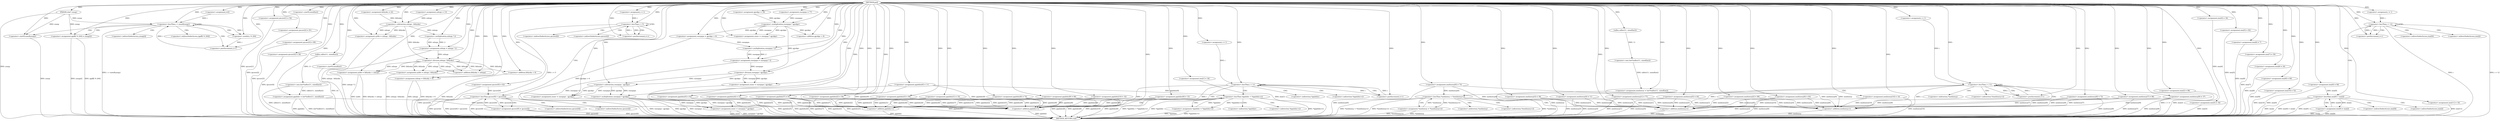 digraph ped {  
"8208801112800860473" [label = "(METHOD,ped)" ]
"8208801112800860894" [label = "(METHOD_RETURN,void)" ]
"8208801112800860474" [label = "(PARAM,char* ynxqy)" ]
"8208801112800860481" [label = "(<operator>.assignment,i=0)" ]
"8208801112800860484" [label = "(<operator>.lessThan,i < sizeof(ynxqy))" ]
"8208801112800860486" [label = "(<operator>.sizeOf,sizeof(ynxqy))" ]
"8208801112800860488" [label = "(<operator>.postIncrement,i++)" ]
"8208801112800860491" [label = "(<operator>.assignment,ijgdf[i % 204] = ynxqy[i])" ]
"8208801112800860494" [label = "(<operator>.modulo,i % 204)" ]
"8208801112800860500" [label = "(<operator>.assignment,mmhioxuy = (int*)calloc(11, sizeof(int)))" ]
"8208801112800860502" [label = "(<operator>.cast,(int*)calloc(11, sizeof(int)))" ]
"8208801112800860504" [label = "(calloc,calloc(11, sizeof(int)))" ]
"8208801112800860506" [label = "(<operator>.sizeOf,sizeof(int))" ]
"8208801112800860509" [label = "(<operator>.assignment,qxczov[0] = 62)" ]
"8208801112800860514" [label = "(<operator>.assignment,qxczov[1] = 54)" ]
"8208801112800860519" [label = "(<operator>.assignment,qxczov[2] = 91)" ]
"8208801112800860524" [label = "(<operator>.assignment,qxczov[3] = 69)" ]
"8208801112800860530" [label = "(<operator>.assignment,zxhrgx = 13)" ]
"8208801112800860533" [label = "(<operator>.assignment,qxczov[4] = 58)" ]
"8208801112800860538" [label = "(<operator>.assignment,gqnhdzc = (int*)calloc(11, sizeof(int)))" ]
"8208801112800860540" [label = "(<operator>.cast,(int*)calloc(11, sizeof(int)))" ]
"8208801112800860542" [label = "(calloc,calloc(11, sizeof(int)))" ]
"8208801112800860544" [label = "(<operator>.sizeOf,sizeof(int))" ]
"8208801112800860547" [label = "(<operator>.assignment,hltlyxku = 22)" ]
"8208801112800860550" [label = "(<operator>.assignment,gqnhdzc[0] = 11)" ]
"8208801112800860557" [label = "(<operator>.assignment,i = 1)" ]
"8208801112800860560" [label = "(<operator>.lessThan,i < 5)" ]
"8208801112800860563" [label = "(<operator>.postIncrement,i++)" ]
"8208801112800860567" [label = "(<operator>.lessThan,qxczov[0] < qxczov[i])" ]
"8208801112800860575" [label = "(<operator>.assignment,qxczov[0] = qxczov[i])" ]
"8208801112800860583" [label = "(<operator>.assignment,xybfo = zxhrgx - hltlyxku)" ]
"8208801112800860585" [label = "(<operator>.subtraction,zxhrgx - hltlyxku)" ]
"8208801112800860588" [label = "(<operator>.assignment,mmhioxuy[0] = 75)" ]
"8208801112800860594" [label = "(<operator>.assignment,cnorgxpo = 77)" ]
"8208801112800860597" [label = "(<operator>.assignment,gqnhdzc[1] = 10)" ]
"8208801112800860602" [label = "(<operator>.assignment,zxhrgx = zxhrgx * 2)" ]
"8208801112800860604" [label = "(<operator>.multiplication,zxhrgx * 2)" ]
"8208801112800860607" [label = "(<operator>.assignment,xybfo = zxhrgx / hltlyxku)" ]
"8208801112800860609" [label = "(<operator>.division,zxhrgx / hltlyxku)" ]
"8208801112800860612" [label = "(<operator>.assignment,gqnhdzc[2] = 59)" ]
"8208801112800860618" [label = "(<operator>.assignment,qjyxkpc = 18)" ]
"8208801112800860621" [label = "(<operator>.assignment,xybfo = hltlyxku + zxhrgx)" ]
"8208801112800860623" [label = "(<operator>.addition,hltlyxku + zxhrgx)" ]
"8208801112800860626" [label = "(<operator>.assignment,gqnhdzc[3] = 90)" ]
"8208801112800860632" [label = "(<operator>.assignment,zxhrgx = hltlyxku + 6)" ]
"8208801112800860634" [label = "(<operator>.addition,hltlyxku + 6)" ]
"8208801112800860637" [label = "(<operator>.assignment,mmhioxuy[1] = 77)" ]
"8208801112800860642" [label = "(<operator>.assignment,gqnhdzc[4] = 31)" ]
"8208801112800860647" [label = "(<operator>.assignment,cismv = cnorgxpo * qjyxkpc)" ]
"8208801112800860649" [label = "(<operator>.multiplication,cnorgxpo * qjyxkpc)" ]
"8208801112800860652" [label = "(<operator>.assignment,cnorgxpo = qjyxkpc + 6)" ]
"8208801112800860654" [label = "(<operator>.addition,qjyxkpc + 6)" ]
"8208801112800860657" [label = "(<operator>.assignment,mmhioxuy[2] = 96)" ]
"8208801112800860663" [label = "(<operator>.assignment,gqnhdzc[5] = 62)" ]
"8208801112800860668" [label = "(<operator>.assignment,mmhioxuy[3] = 39)" ]
"8208801112800860673" [label = "(<operator>.assignment,gqnhdzc[6] = 75)" ]
"8208801112800860678" [label = "(<operator>.assignment,gqnhdzc[7] = 91)" ]
"8208801112800860683" [label = "(<operator>.assignment,imx[0] = 94)" ]
"8208801112800860688" [label = "(<operator>.assignment,cnorgxpo = cnorgxpo * 2)" ]
"8208801112800860690" [label = "(<operator>.multiplication,cnorgxpo * 2)" ]
"8208801112800860693" [label = "(<operator>.assignment,gqnhdzc[8] = 60)" ]
"8208801112800860698" [label = "(<operator>.assignment,mmhioxuy[4] = 11)" ]
"8208801112800860703" [label = "(<operator>.assignment,mmhioxuy[5] = 45)" ]
"8208801112800860708" [label = "(<operator>.assignment,cismv = cnorgxpo / qjyxkpc)" ]
"8208801112800860710" [label = "(<operator>.division,cnorgxpo / qjyxkpc)" ]
"8208801112800860713" [label = "(<operator>.assignment,imx[1] = 34)" ]
"8208801112800860718" [label = "(<operator>.assignment,gqnhdzc[9] = 15)" ]
"8208801112800860723" [label = "(<operator>.assignment,cismv = cnorgxpo - qjyxkpc)" ]
"8208801112800860725" [label = "(<operator>.subtraction,cnorgxpo - qjyxkpc)" ]
"8208801112800860728" [label = "(<operator>.assignment,mmhioxuy[6] = 85)" ]
"8208801112800860733" [label = "(<operator>.assignment,imx[2] = 98)" ]
"8208801112800860738" [label = "(<operator>.assignment,cismv = cnorgxpo * qjyxkpc)" ]
"8208801112800860740" [label = "(<operator>.multiplication,cnorgxpo * qjyxkpc)" ]
"8208801112800860743" [label = "(<operator>.assignment,gqnhdzc[10] = 32)" ]
"8208801112800860748" [label = "(<operator>.assignment,imx[3] = 34)" ]
"8208801112800860753" [label = "(<operator>.assignment,mmhioxuy[7] = 96)" ]
"8208801112800860758" [label = "(<operator>.assignment,mmhioxuy[8] = 72)" ]
"8208801112800860765" [label = "(<operator>.assignment,i = 1)" ]
"8208801112800860768" [label = "(<operator>.lessThan,i < 11)" ]
"8208801112800860771" [label = "(<operator>.postIncrement,i++)" ]
"8208801112800860775" [label = "(<operator>.lessThan,*gqnhdzc < *(gqnhdzc+i))" ]
"8208801112800860779" [label = "(<operator>.addition,gqnhdzc+i)" ]
"8208801112800860783" [label = "(<operator>.assignment,*gqnhdzc = *(gqnhdzc+i))" ]
"8208801112800860787" [label = "(<operator>.addition,gqnhdzc+i)" ]
"8208801112800860790" [label = "(<operator>.assignment,mmhioxuy[9] = 37)" ]
"8208801112800860795" [label = "(<operator>.assignment,mmhioxuy[10] = 14)" ]
"8208801112800860800" [label = "(<operator>.assignment,imx[4] = 34)" ]
"8208801112800860807" [label = "(<operator>.assignment,i = 1)" ]
"8208801112800860810" [label = "(<operator>.lessThan,i < 11)" ]
"8208801112800860813" [label = "(<operator>.postIncrement,i++)" ]
"8208801112800860817" [label = "(<operator>.lessThan,*mmhioxuy < *(mmhioxuy+i))" ]
"8208801112800860821" [label = "(<operator>.addition,mmhioxuy+i)" ]
"8208801112800860825" [label = "(<operator>.assignment,*mmhioxuy = *(mmhioxuy+i))" ]
"8208801112800860829" [label = "(<operator>.addition,mmhioxuy+i)" ]
"8208801112800860832" [label = "(<operator>.assignment,imx[5] = 82)" ]
"8208801112800860837" [label = "(<operator>.assignment,imx[6] = 7)" ]
"8208801112800860842" [label = "(<operator>.assignment,imx[7] = 50)" ]
"8208801112800860847" [label = "(<operator>.assignment,imx[8] = 24)" ]
"8208801112800860852" [label = "(<operator>.assignment,imx[9] = 60)" ]
"8208801112800860857" [label = "(<operator>.assignment,imx[10] = 52)" ]
"8208801112800860862" [label = "(<operator>.assignment,imx[11] = 16)" ]
"8208801112800860869" [label = "(<operator>.assignment,i = 1)" ]
"8208801112800860872" [label = "(<operator>.lessThan,i < 12)" ]
"8208801112800860875" [label = "(<operator>.postIncrement,i++)" ]
"8208801112800860879" [label = "(<operator>.lessThan,imx[0] < imx[i])" ]
"8208801112800860887" [label = "(<operator>.assignment,imx[0] = imx[i])" ]
"8208801112800860492" [label = "(<operator>.indirectIndexAccess,ijgdf[i % 204])" ]
"8208801112800860497" [label = "(<operator>.indirectIndexAccess,ynxqy[i])" ]
"8208801112800860568" [label = "(<operator>.indirectIndexAccess,qxczov[0])" ]
"8208801112800860571" [label = "(<operator>.indirectIndexAccess,qxczov[i])" ]
"8208801112800860576" [label = "(<operator>.indirectIndexAccess,qxczov[0])" ]
"8208801112800860579" [label = "(<operator>.indirectIndexAccess,qxczov[i])" ]
"8208801112800860776" [label = "(<operator>.indirection,*gqnhdzc)" ]
"8208801112800860778" [label = "(<operator>.indirection,*(gqnhdzc+i))" ]
"8208801112800860784" [label = "(<operator>.indirection,*gqnhdzc)" ]
"8208801112800860786" [label = "(<operator>.indirection,*(gqnhdzc+i))" ]
"8208801112800860818" [label = "(<operator>.indirection,*mmhioxuy)" ]
"8208801112800860820" [label = "(<operator>.indirection,*(mmhioxuy+i))" ]
"8208801112800860826" [label = "(<operator>.indirection,*mmhioxuy)" ]
"8208801112800860828" [label = "(<operator>.indirection,*(mmhioxuy+i))" ]
"8208801112800860880" [label = "(<operator>.indirectIndexAccess,imx[0])" ]
"8208801112800860883" [label = "(<operator>.indirectIndexAccess,imx[i])" ]
"8208801112800860888" [label = "(<operator>.indirectIndexAccess,imx[0])" ]
"8208801112800860891" [label = "(<operator>.indirectIndexAccess,imx[i])" ]
  "8208801112800860728" -> "8208801112800860894"  [ label = "DDG: mmhioxuy[6]"] 
  "8208801112800860779" -> "8208801112800860894"  [ label = "DDG: gqnhdzc"] 
  "8208801112800860621" -> "8208801112800860894"  [ label = "DDG: hltlyxku + zxhrgx"] 
  "8208801112800860567" -> "8208801112800860894"  [ label = "DDG: qxczov[i]"] 
  "8208801112800860887" -> "8208801112800860894"  [ label = "DDG: imx[i]"] 
  "8208801112800860837" -> "8208801112800860894"  [ label = "DDG: imx[6]"] 
  "8208801112800860821" -> "8208801112800860894"  [ label = "DDG: mmhioxuy"] 
  "8208801112800860852" -> "8208801112800860894"  [ label = "DDG: imx[9]"] 
  "8208801112800860642" -> "8208801112800860894"  [ label = "DDG: gqnhdzc[4]"] 
  "8208801112800860693" -> "8208801112800860894"  [ label = "DDG: gqnhdzc[8]"] 
  "8208801112800860787" -> "8208801112800860894"  [ label = "DDG: gqnhdzc"] 
  "8208801112800860842" -> "8208801112800860894"  [ label = "DDG: imx[7]"] 
  "8208801112800860538" -> "8208801112800860894"  [ label = "DDG: gqnhdzc"] 
  "8208801112800860524" -> "8208801112800860894"  [ label = "DDG: qxczov[3]"] 
  "8208801112800860775" -> "8208801112800860894"  [ label = "DDG: *(gqnhdzc+i)"] 
  "8208801112800860519" -> "8208801112800860894"  [ label = "DDG: qxczov[2]"] 
  "8208801112800860723" -> "8208801112800860894"  [ label = "DDG: cnorgxpo - qjyxkpc"] 
  "8208801112800860583" -> "8208801112800860894"  [ label = "DDG: zxhrgx - hltlyxku"] 
  "8208801112800860872" -> "8208801112800860894"  [ label = "DDG: i"] 
  "8208801112800860668" -> "8208801112800860894"  [ label = "DDG: mmhioxuy[3]"] 
  "8208801112800860743" -> "8208801112800860894"  [ label = "DDG: gqnhdzc[10]"] 
  "8208801112800860872" -> "8208801112800860894"  [ label = "DDG: i < 12"] 
  "8208801112800860879" -> "8208801112800860894"  [ label = "DDG: imx[i]"] 
  "8208801112800860753" -> "8208801112800860894"  [ label = "DDG: mmhioxuy[7]"] 
  "8208801112800860632" -> "8208801112800860894"  [ label = "DDG: hltlyxku + 6"] 
  "8208801112800860817" -> "8208801112800860894"  [ label = "DDG: *mmhioxuy"] 
  "8208801112800860790" -> "8208801112800860894"  [ label = "DDG: mmhioxuy[9]"] 
  "8208801112800860652" -> "8208801112800860894"  [ label = "DDG: qjyxkpc + 6"] 
  "8208801112800860825" -> "8208801112800860894"  [ label = "DDG: *(mmhioxuy+i)"] 
  "8208801112800860544" -> "8208801112800860894"  [ label = "DDG: int"] 
  "8208801112800860879" -> "8208801112800860894"  [ label = "DDG: imx[0] < imx[i]"] 
  "8208801112800860602" -> "8208801112800860894"  [ label = "DDG: zxhrgx * 2"] 
  "8208801112800860474" -> "8208801112800860894"  [ label = "DDG: ynxqy"] 
  "8208801112800860683" -> "8208801112800860894"  [ label = "DDG: imx[0]"] 
  "8208801112800860879" -> "8208801112800860894"  [ label = "DDG: imx[0]"] 
  "8208801112800860857" -> "8208801112800860894"  [ label = "DDG: imx[10]"] 
  "8208801112800860800" -> "8208801112800860894"  [ label = "DDG: imx[4]"] 
  "8208801112800860588" -> "8208801112800860894"  [ label = "DDG: mmhioxuy[0]"] 
  "8208801112800860637" -> "8208801112800860894"  [ label = "DDG: mmhioxuy[1]"] 
  "8208801112800860621" -> "8208801112800860894"  [ label = "DDG: xybfo"] 
  "8208801112800860514" -> "8208801112800860894"  [ label = "DDG: qxczov[1]"] 
  "8208801112800860500" -> "8208801112800860894"  [ label = "DDG: mmhioxuy"] 
  "8208801112800860862" -> "8208801112800860894"  [ label = "DDG: imx[11]"] 
  "8208801112800860538" -> "8208801112800860894"  [ label = "DDG: (int*)calloc(11, sizeof(int))"] 
  "8208801112800860733" -> "8208801112800860894"  [ label = "DDG: imx[2]"] 
  "8208801112800860688" -> "8208801112800860894"  [ label = "DDG: cnorgxpo * 2"] 
  "8208801112800860575" -> "8208801112800860894"  [ label = "DDG: qxczov[i]"] 
  "8208801112800860783" -> "8208801112800860894"  [ label = "DDG: *(gqnhdzc+i)"] 
  "8208801112800860775" -> "8208801112800860894"  [ label = "DDG: *gqnhdzc < *(gqnhdzc+i)"] 
  "8208801112800860486" -> "8208801112800860894"  [ label = "DDG: ynxqy"] 
  "8208801112800860817" -> "8208801112800860894"  [ label = "DDG: *mmhioxuy < *(mmhioxuy+i)"] 
  "8208801112800860575" -> "8208801112800860894"  [ label = "DDG: qxczov[0]"] 
  "8208801112800860607" -> "8208801112800860894"  [ label = "DDG: zxhrgx / hltlyxku"] 
  "8208801112800860567" -> "8208801112800860894"  [ label = "DDG: qxczov[0] < qxczov[i]"] 
  "8208801112800860663" -> "8208801112800860894"  [ label = "DDG: gqnhdzc[5]"] 
  "8208801112800860678" -> "8208801112800860894"  [ label = "DDG: gqnhdzc[7]"] 
  "8208801112800860887" -> "8208801112800860894"  [ label = "DDG: imx[0]"] 
  "8208801112800860817" -> "8208801112800860894"  [ label = "DDG: *(mmhioxuy+i)"] 
  "8208801112800860560" -> "8208801112800860894"  [ label = "DDG: i < 5"] 
  "8208801112800860550" -> "8208801112800860894"  [ label = "DDG: gqnhdzc[0]"] 
  "8208801112800860795" -> "8208801112800860894"  [ label = "DDG: mmhioxuy[10]"] 
  "8208801112800860632" -> "8208801112800860894"  [ label = "DDG: zxhrgx"] 
  "8208801112800860533" -> "8208801112800860894"  [ label = "DDG: qxczov[4]"] 
  "8208801112800860832" -> "8208801112800860894"  [ label = "DDG: imx[5]"] 
  "8208801112800860491" -> "8208801112800860894"  [ label = "DDG: ynxqy[i]"] 
  "8208801112800860634" -> "8208801112800860894"  [ label = "DDG: hltlyxku"] 
  "8208801112800860567" -> "8208801112800860894"  [ label = "DDG: qxczov[0]"] 
  "8208801112800860738" -> "8208801112800860894"  [ label = "DDG: cnorgxpo * qjyxkpc"] 
  "8208801112800860718" -> "8208801112800860894"  [ label = "DDG: gqnhdzc[9]"] 
  "8208801112800860698" -> "8208801112800860894"  [ label = "DDG: mmhioxuy[4]"] 
  "8208801112800860810" -> "8208801112800860894"  [ label = "DDG: i < 11"] 
  "8208801112800860775" -> "8208801112800860894"  [ label = "DDG: *gqnhdzc"] 
  "8208801112800860713" -> "8208801112800860894"  [ label = "DDG: imx[1]"] 
  "8208801112800860597" -> "8208801112800860894"  [ label = "DDG: gqnhdzc[1]"] 
  "8208801112800860748" -> "8208801112800860894"  [ label = "DDG: imx[3]"] 
  "8208801112800860612" -> "8208801112800860894"  [ label = "DDG: gqnhdzc[2]"] 
  "8208801112800860829" -> "8208801112800860894"  [ label = "DDG: mmhioxuy"] 
  "8208801112800860738" -> "8208801112800860894"  [ label = "DDG: cismv"] 
  "8208801112800860740" -> "8208801112800860894"  [ label = "DDG: qjyxkpc"] 
  "8208801112800860509" -> "8208801112800860894"  [ label = "DDG: qxczov[0]"] 
  "8208801112800860847" -> "8208801112800860894"  [ label = "DDG: imx[8]"] 
  "8208801112800860758" -> "8208801112800860894"  [ label = "DDG: mmhioxuy[8]"] 
  "8208801112800860825" -> "8208801112800860894"  [ label = "DDG: *mmhioxuy"] 
  "8208801112800860484" -> "8208801112800860894"  [ label = "DDG: i < sizeof(ynxqy)"] 
  "8208801112800860740" -> "8208801112800860894"  [ label = "DDG: cnorgxpo"] 
  "8208801112800860491" -> "8208801112800860894"  [ label = "DDG: ijgdf[i % 204]"] 
  "8208801112800860708" -> "8208801112800860894"  [ label = "DDG: cnorgxpo / qjyxkpc"] 
  "8208801112800860540" -> "8208801112800860894"  [ label = "DDG: calloc(11, sizeof(int))"] 
  "8208801112800860703" -> "8208801112800860894"  [ label = "DDG: mmhioxuy[5]"] 
  "8208801112800860783" -> "8208801112800860894"  [ label = "DDG: *gqnhdzc"] 
  "8208801112800860657" -> "8208801112800860894"  [ label = "DDG: mmhioxuy[2]"] 
  "8208801112800860673" -> "8208801112800860894"  [ label = "DDG: gqnhdzc[6]"] 
  "8208801112800860626" -> "8208801112800860894"  [ label = "DDG: gqnhdzc[3]"] 
  "8208801112800860473" -> "8208801112800860474"  [ label = "DDG: "] 
  "8208801112800860473" -> "8208801112800860481"  [ label = "DDG: "] 
  "8208801112800860488" -> "8208801112800860484"  [ label = "DDG: i"] 
  "8208801112800860481" -> "8208801112800860484"  [ label = "DDG: i"] 
  "8208801112800860473" -> "8208801112800860484"  [ label = "DDG: "] 
  "8208801112800860474" -> "8208801112800860484"  [ label = "DDG: ynxqy"] 
  "8208801112800860474" -> "8208801112800860486"  [ label = "DDG: ynxqy"] 
  "8208801112800860473" -> "8208801112800860486"  [ label = "DDG: "] 
  "8208801112800860494" -> "8208801112800860488"  [ label = "DDG: i"] 
  "8208801112800860473" -> "8208801112800860488"  [ label = "DDG: "] 
  "8208801112800860474" -> "8208801112800860491"  [ label = "DDG: ynxqy"] 
  "8208801112800860473" -> "8208801112800860491"  [ label = "DDG: "] 
  "8208801112800860484" -> "8208801112800860494"  [ label = "DDG: i"] 
  "8208801112800860473" -> "8208801112800860494"  [ label = "DDG: "] 
  "8208801112800860502" -> "8208801112800860500"  [ label = "DDG: calloc(11, sizeof(int))"] 
  "8208801112800860473" -> "8208801112800860500"  [ label = "DDG: "] 
  "8208801112800860504" -> "8208801112800860502"  [ label = "DDG: 11"] 
  "8208801112800860473" -> "8208801112800860504"  [ label = "DDG: "] 
  "8208801112800860473" -> "8208801112800860506"  [ label = "DDG: "] 
  "8208801112800860473" -> "8208801112800860509"  [ label = "DDG: "] 
  "8208801112800860473" -> "8208801112800860514"  [ label = "DDG: "] 
  "8208801112800860473" -> "8208801112800860519"  [ label = "DDG: "] 
  "8208801112800860473" -> "8208801112800860524"  [ label = "DDG: "] 
  "8208801112800860473" -> "8208801112800860530"  [ label = "DDG: "] 
  "8208801112800860473" -> "8208801112800860533"  [ label = "DDG: "] 
  "8208801112800860540" -> "8208801112800860538"  [ label = "DDG: calloc(11, sizeof(int))"] 
  "8208801112800860473" -> "8208801112800860538"  [ label = "DDG: "] 
  "8208801112800860542" -> "8208801112800860540"  [ label = "DDG: 11"] 
  "8208801112800860473" -> "8208801112800860542"  [ label = "DDG: "] 
  "8208801112800860473" -> "8208801112800860544"  [ label = "DDG: "] 
  "8208801112800860473" -> "8208801112800860547"  [ label = "DDG: "] 
  "8208801112800860473" -> "8208801112800860550"  [ label = "DDG: "] 
  "8208801112800860473" -> "8208801112800860557"  [ label = "DDG: "] 
  "8208801112800860563" -> "8208801112800860560"  [ label = "DDG: i"] 
  "8208801112800860557" -> "8208801112800860560"  [ label = "DDG: i"] 
  "8208801112800860473" -> "8208801112800860560"  [ label = "DDG: "] 
  "8208801112800860560" -> "8208801112800860563"  [ label = "DDG: i"] 
  "8208801112800860473" -> "8208801112800860563"  [ label = "DDG: "] 
  "8208801112800860575" -> "8208801112800860567"  [ label = "DDG: qxczov[0]"] 
  "8208801112800860509" -> "8208801112800860567"  [ label = "DDG: qxczov[0]"] 
  "8208801112800860567" -> "8208801112800860575"  [ label = "DDG: qxczov[i]"] 
  "8208801112800860585" -> "8208801112800860583"  [ label = "DDG: zxhrgx"] 
  "8208801112800860585" -> "8208801112800860583"  [ label = "DDG: hltlyxku"] 
  "8208801112800860473" -> "8208801112800860583"  [ label = "DDG: "] 
  "8208801112800860530" -> "8208801112800860585"  [ label = "DDG: zxhrgx"] 
  "8208801112800860473" -> "8208801112800860585"  [ label = "DDG: "] 
  "8208801112800860547" -> "8208801112800860585"  [ label = "DDG: hltlyxku"] 
  "8208801112800860473" -> "8208801112800860588"  [ label = "DDG: "] 
  "8208801112800860473" -> "8208801112800860594"  [ label = "DDG: "] 
  "8208801112800860473" -> "8208801112800860597"  [ label = "DDG: "] 
  "8208801112800860604" -> "8208801112800860602"  [ label = "DDG: zxhrgx"] 
  "8208801112800860604" -> "8208801112800860602"  [ label = "DDG: 2"] 
  "8208801112800860473" -> "8208801112800860602"  [ label = "DDG: "] 
  "8208801112800860585" -> "8208801112800860604"  [ label = "DDG: zxhrgx"] 
  "8208801112800860473" -> "8208801112800860604"  [ label = "DDG: "] 
  "8208801112800860609" -> "8208801112800860607"  [ label = "DDG: zxhrgx"] 
  "8208801112800860609" -> "8208801112800860607"  [ label = "DDG: hltlyxku"] 
  "8208801112800860473" -> "8208801112800860607"  [ label = "DDG: "] 
  "8208801112800860602" -> "8208801112800860609"  [ label = "DDG: zxhrgx"] 
  "8208801112800860473" -> "8208801112800860609"  [ label = "DDG: "] 
  "8208801112800860585" -> "8208801112800860609"  [ label = "DDG: hltlyxku"] 
  "8208801112800860473" -> "8208801112800860612"  [ label = "DDG: "] 
  "8208801112800860473" -> "8208801112800860618"  [ label = "DDG: "] 
  "8208801112800860609" -> "8208801112800860621"  [ label = "DDG: hltlyxku"] 
  "8208801112800860473" -> "8208801112800860621"  [ label = "DDG: "] 
  "8208801112800860609" -> "8208801112800860621"  [ label = "DDG: zxhrgx"] 
  "8208801112800860609" -> "8208801112800860623"  [ label = "DDG: hltlyxku"] 
  "8208801112800860473" -> "8208801112800860623"  [ label = "DDG: "] 
  "8208801112800860609" -> "8208801112800860623"  [ label = "DDG: zxhrgx"] 
  "8208801112800860473" -> "8208801112800860626"  [ label = "DDG: "] 
  "8208801112800860473" -> "8208801112800860632"  [ label = "DDG: "] 
  "8208801112800860609" -> "8208801112800860632"  [ label = "DDG: hltlyxku"] 
  "8208801112800860473" -> "8208801112800860634"  [ label = "DDG: "] 
  "8208801112800860609" -> "8208801112800860634"  [ label = "DDG: hltlyxku"] 
  "8208801112800860473" -> "8208801112800860637"  [ label = "DDG: "] 
  "8208801112800860473" -> "8208801112800860642"  [ label = "DDG: "] 
  "8208801112800860649" -> "8208801112800860647"  [ label = "DDG: cnorgxpo"] 
  "8208801112800860649" -> "8208801112800860647"  [ label = "DDG: qjyxkpc"] 
  "8208801112800860473" -> "8208801112800860647"  [ label = "DDG: "] 
  "8208801112800860594" -> "8208801112800860649"  [ label = "DDG: cnorgxpo"] 
  "8208801112800860473" -> "8208801112800860649"  [ label = "DDG: "] 
  "8208801112800860618" -> "8208801112800860649"  [ label = "DDG: qjyxkpc"] 
  "8208801112800860649" -> "8208801112800860652"  [ label = "DDG: qjyxkpc"] 
  "8208801112800860473" -> "8208801112800860652"  [ label = "DDG: "] 
  "8208801112800860649" -> "8208801112800860654"  [ label = "DDG: qjyxkpc"] 
  "8208801112800860473" -> "8208801112800860654"  [ label = "DDG: "] 
  "8208801112800860473" -> "8208801112800860657"  [ label = "DDG: "] 
  "8208801112800860473" -> "8208801112800860663"  [ label = "DDG: "] 
  "8208801112800860473" -> "8208801112800860668"  [ label = "DDG: "] 
  "8208801112800860473" -> "8208801112800860673"  [ label = "DDG: "] 
  "8208801112800860473" -> "8208801112800860678"  [ label = "DDG: "] 
  "8208801112800860473" -> "8208801112800860683"  [ label = "DDG: "] 
  "8208801112800860690" -> "8208801112800860688"  [ label = "DDG: cnorgxpo"] 
  "8208801112800860690" -> "8208801112800860688"  [ label = "DDG: 2"] 
  "8208801112800860473" -> "8208801112800860688"  [ label = "DDG: "] 
  "8208801112800860652" -> "8208801112800860690"  [ label = "DDG: cnorgxpo"] 
  "8208801112800860473" -> "8208801112800860690"  [ label = "DDG: "] 
  "8208801112800860473" -> "8208801112800860693"  [ label = "DDG: "] 
  "8208801112800860473" -> "8208801112800860698"  [ label = "DDG: "] 
  "8208801112800860473" -> "8208801112800860703"  [ label = "DDG: "] 
  "8208801112800860710" -> "8208801112800860708"  [ label = "DDG: cnorgxpo"] 
  "8208801112800860710" -> "8208801112800860708"  [ label = "DDG: qjyxkpc"] 
  "8208801112800860473" -> "8208801112800860708"  [ label = "DDG: "] 
  "8208801112800860688" -> "8208801112800860710"  [ label = "DDG: cnorgxpo"] 
  "8208801112800860473" -> "8208801112800860710"  [ label = "DDG: "] 
  "8208801112800860649" -> "8208801112800860710"  [ label = "DDG: qjyxkpc"] 
  "8208801112800860473" -> "8208801112800860713"  [ label = "DDG: "] 
  "8208801112800860473" -> "8208801112800860718"  [ label = "DDG: "] 
  "8208801112800860725" -> "8208801112800860723"  [ label = "DDG: cnorgxpo"] 
  "8208801112800860725" -> "8208801112800860723"  [ label = "DDG: qjyxkpc"] 
  "8208801112800860473" -> "8208801112800860723"  [ label = "DDG: "] 
  "8208801112800860710" -> "8208801112800860725"  [ label = "DDG: cnorgxpo"] 
  "8208801112800860473" -> "8208801112800860725"  [ label = "DDG: "] 
  "8208801112800860710" -> "8208801112800860725"  [ label = "DDG: qjyxkpc"] 
  "8208801112800860473" -> "8208801112800860728"  [ label = "DDG: "] 
  "8208801112800860473" -> "8208801112800860733"  [ label = "DDG: "] 
  "8208801112800860740" -> "8208801112800860738"  [ label = "DDG: cnorgxpo"] 
  "8208801112800860740" -> "8208801112800860738"  [ label = "DDG: qjyxkpc"] 
  "8208801112800860473" -> "8208801112800860738"  [ label = "DDG: "] 
  "8208801112800860725" -> "8208801112800860740"  [ label = "DDG: cnorgxpo"] 
  "8208801112800860473" -> "8208801112800860740"  [ label = "DDG: "] 
  "8208801112800860725" -> "8208801112800860740"  [ label = "DDG: qjyxkpc"] 
  "8208801112800860473" -> "8208801112800860743"  [ label = "DDG: "] 
  "8208801112800860473" -> "8208801112800860748"  [ label = "DDG: "] 
  "8208801112800860473" -> "8208801112800860753"  [ label = "DDG: "] 
  "8208801112800860473" -> "8208801112800860758"  [ label = "DDG: "] 
  "8208801112800860473" -> "8208801112800860765"  [ label = "DDG: "] 
  "8208801112800860765" -> "8208801112800860768"  [ label = "DDG: i"] 
  "8208801112800860771" -> "8208801112800860768"  [ label = "DDG: i"] 
  "8208801112800860473" -> "8208801112800860768"  [ label = "DDG: "] 
  "8208801112800860473" -> "8208801112800860771"  [ label = "DDG: "] 
  "8208801112800860768" -> "8208801112800860771"  [ label = "DDG: i"] 
  "8208801112800860550" -> "8208801112800860775"  [ label = "DDG: gqnhdzc[0]"] 
  "8208801112800860783" -> "8208801112800860775"  [ label = "DDG: *gqnhdzc"] 
  "8208801112800860743" -> "8208801112800860779"  [ label = "DDG: gqnhdzc[10]"] 
  "8208801112800860550" -> "8208801112800860779"  [ label = "DDG: gqnhdzc[0]"] 
  "8208801112800860718" -> "8208801112800860779"  [ label = "DDG: gqnhdzc[9]"] 
  "8208801112800860597" -> "8208801112800860779"  [ label = "DDG: gqnhdzc[1]"] 
  "8208801112800860612" -> "8208801112800860779"  [ label = "DDG: gqnhdzc[2]"] 
  "8208801112800860642" -> "8208801112800860779"  [ label = "DDG: gqnhdzc[4]"] 
  "8208801112800860693" -> "8208801112800860779"  [ label = "DDG: gqnhdzc[8]"] 
  "8208801112800860538" -> "8208801112800860779"  [ label = "DDG: gqnhdzc"] 
  "8208801112800860663" -> "8208801112800860779"  [ label = "DDG: gqnhdzc[5]"] 
  "8208801112800860678" -> "8208801112800860779"  [ label = "DDG: gqnhdzc[7]"] 
  "8208801112800860673" -> "8208801112800860779"  [ label = "DDG: gqnhdzc[6]"] 
  "8208801112800860626" -> "8208801112800860779"  [ label = "DDG: gqnhdzc[3]"] 
  "8208801112800860473" -> "8208801112800860779"  [ label = "DDG: "] 
  "8208801112800860768" -> "8208801112800860779"  [ label = "DDG: i"] 
  "8208801112800860775" -> "8208801112800860783"  [ label = "DDG: *(gqnhdzc+i)"] 
  "8208801112800860743" -> "8208801112800860787"  [ label = "DDG: gqnhdzc[10]"] 
  "8208801112800860550" -> "8208801112800860787"  [ label = "DDG: gqnhdzc[0]"] 
  "8208801112800860718" -> "8208801112800860787"  [ label = "DDG: gqnhdzc[9]"] 
  "8208801112800860597" -> "8208801112800860787"  [ label = "DDG: gqnhdzc[1]"] 
  "8208801112800860612" -> "8208801112800860787"  [ label = "DDG: gqnhdzc[2]"] 
  "8208801112800860642" -> "8208801112800860787"  [ label = "DDG: gqnhdzc[4]"] 
  "8208801112800860693" -> "8208801112800860787"  [ label = "DDG: gqnhdzc[8]"] 
  "8208801112800860663" -> "8208801112800860787"  [ label = "DDG: gqnhdzc[5]"] 
  "8208801112800860678" -> "8208801112800860787"  [ label = "DDG: gqnhdzc[7]"] 
  "8208801112800860673" -> "8208801112800860787"  [ label = "DDG: gqnhdzc[6]"] 
  "8208801112800860626" -> "8208801112800860787"  [ label = "DDG: gqnhdzc[3]"] 
  "8208801112800860473" -> "8208801112800860787"  [ label = "DDG: "] 
  "8208801112800860768" -> "8208801112800860787"  [ label = "DDG: i"] 
  "8208801112800860473" -> "8208801112800860790"  [ label = "DDG: "] 
  "8208801112800860473" -> "8208801112800860795"  [ label = "DDG: "] 
  "8208801112800860473" -> "8208801112800860800"  [ label = "DDG: "] 
  "8208801112800860473" -> "8208801112800860807"  [ label = "DDG: "] 
  "8208801112800860807" -> "8208801112800860810"  [ label = "DDG: i"] 
  "8208801112800860813" -> "8208801112800860810"  [ label = "DDG: i"] 
  "8208801112800860473" -> "8208801112800860810"  [ label = "DDG: "] 
  "8208801112800860473" -> "8208801112800860813"  [ label = "DDG: "] 
  "8208801112800860810" -> "8208801112800860813"  [ label = "DDG: i"] 
  "8208801112800860588" -> "8208801112800860817"  [ label = "DDG: mmhioxuy[0]"] 
  "8208801112800860825" -> "8208801112800860817"  [ label = "DDG: *mmhioxuy"] 
  "8208801112800860668" -> "8208801112800860821"  [ label = "DDG: mmhioxuy[3]"] 
  "8208801112800860753" -> "8208801112800860821"  [ label = "DDG: mmhioxuy[7]"] 
  "8208801112800860790" -> "8208801112800860821"  [ label = "DDG: mmhioxuy[9]"] 
  "8208801112800860728" -> "8208801112800860821"  [ label = "DDG: mmhioxuy[6]"] 
  "8208801112800860500" -> "8208801112800860821"  [ label = "DDG: mmhioxuy"] 
  "8208801112800860795" -> "8208801112800860821"  [ label = "DDG: mmhioxuy[10]"] 
  "8208801112800860698" -> "8208801112800860821"  [ label = "DDG: mmhioxuy[4]"] 
  "8208801112800860758" -> "8208801112800860821"  [ label = "DDG: mmhioxuy[8]"] 
  "8208801112800860703" -> "8208801112800860821"  [ label = "DDG: mmhioxuy[5]"] 
  "8208801112800860657" -> "8208801112800860821"  [ label = "DDG: mmhioxuy[2]"] 
  "8208801112800860588" -> "8208801112800860821"  [ label = "DDG: mmhioxuy[0]"] 
  "8208801112800860637" -> "8208801112800860821"  [ label = "DDG: mmhioxuy[1]"] 
  "8208801112800860473" -> "8208801112800860821"  [ label = "DDG: "] 
  "8208801112800860810" -> "8208801112800860821"  [ label = "DDG: i"] 
  "8208801112800860817" -> "8208801112800860825"  [ label = "DDG: *(mmhioxuy+i)"] 
  "8208801112800860668" -> "8208801112800860829"  [ label = "DDG: mmhioxuy[3]"] 
  "8208801112800860753" -> "8208801112800860829"  [ label = "DDG: mmhioxuy[7]"] 
  "8208801112800860790" -> "8208801112800860829"  [ label = "DDG: mmhioxuy[9]"] 
  "8208801112800860728" -> "8208801112800860829"  [ label = "DDG: mmhioxuy[6]"] 
  "8208801112800860795" -> "8208801112800860829"  [ label = "DDG: mmhioxuy[10]"] 
  "8208801112800860698" -> "8208801112800860829"  [ label = "DDG: mmhioxuy[4]"] 
  "8208801112800860758" -> "8208801112800860829"  [ label = "DDG: mmhioxuy[8]"] 
  "8208801112800860703" -> "8208801112800860829"  [ label = "DDG: mmhioxuy[5]"] 
  "8208801112800860657" -> "8208801112800860829"  [ label = "DDG: mmhioxuy[2]"] 
  "8208801112800860588" -> "8208801112800860829"  [ label = "DDG: mmhioxuy[0]"] 
  "8208801112800860637" -> "8208801112800860829"  [ label = "DDG: mmhioxuy[1]"] 
  "8208801112800860473" -> "8208801112800860829"  [ label = "DDG: "] 
  "8208801112800860810" -> "8208801112800860829"  [ label = "DDG: i"] 
  "8208801112800860473" -> "8208801112800860832"  [ label = "DDG: "] 
  "8208801112800860473" -> "8208801112800860837"  [ label = "DDG: "] 
  "8208801112800860473" -> "8208801112800860842"  [ label = "DDG: "] 
  "8208801112800860473" -> "8208801112800860847"  [ label = "DDG: "] 
  "8208801112800860473" -> "8208801112800860852"  [ label = "DDG: "] 
  "8208801112800860473" -> "8208801112800860857"  [ label = "DDG: "] 
  "8208801112800860473" -> "8208801112800860862"  [ label = "DDG: "] 
  "8208801112800860473" -> "8208801112800860869"  [ label = "DDG: "] 
  "8208801112800860869" -> "8208801112800860872"  [ label = "DDG: i"] 
  "8208801112800860875" -> "8208801112800860872"  [ label = "DDG: i"] 
  "8208801112800860473" -> "8208801112800860872"  [ label = "DDG: "] 
  "8208801112800860872" -> "8208801112800860875"  [ label = "DDG: i"] 
  "8208801112800860473" -> "8208801112800860875"  [ label = "DDG: "] 
  "8208801112800860887" -> "8208801112800860879"  [ label = "DDG: imx[0]"] 
  "8208801112800860683" -> "8208801112800860879"  [ label = "DDG: imx[0]"] 
  "8208801112800860879" -> "8208801112800860887"  [ label = "DDG: imx[i]"] 
  "8208801112800860484" -> "8208801112800860484"  [ label = "CDG: "] 
  "8208801112800860484" -> "8208801112800860492"  [ label = "CDG: "] 
  "8208801112800860484" -> "8208801112800860491"  [ label = "CDG: "] 
  "8208801112800860484" -> "8208801112800860488"  [ label = "CDG: "] 
  "8208801112800860484" -> "8208801112800860486"  [ label = "CDG: "] 
  "8208801112800860484" -> "8208801112800860497"  [ label = "CDG: "] 
  "8208801112800860484" -> "8208801112800860494"  [ label = "CDG: "] 
  "8208801112800860560" -> "8208801112800860567"  [ label = "CDG: "] 
  "8208801112800860560" -> "8208801112800860563"  [ label = "CDG: "] 
  "8208801112800860560" -> "8208801112800860560"  [ label = "CDG: "] 
  "8208801112800860560" -> "8208801112800860571"  [ label = "CDG: "] 
  "8208801112800860560" -> "8208801112800860568"  [ label = "CDG: "] 
  "8208801112800860567" -> "8208801112800860575"  [ label = "CDG: "] 
  "8208801112800860567" -> "8208801112800860579"  [ label = "CDG: "] 
  "8208801112800860567" -> "8208801112800860576"  [ label = "CDG: "] 
  "8208801112800860768" -> "8208801112800860775"  [ label = "CDG: "] 
  "8208801112800860768" -> "8208801112800860771"  [ label = "CDG: "] 
  "8208801112800860768" -> "8208801112800860768"  [ label = "CDG: "] 
  "8208801112800860768" -> "8208801112800860778"  [ label = "CDG: "] 
  "8208801112800860768" -> "8208801112800860779"  [ label = "CDG: "] 
  "8208801112800860768" -> "8208801112800860776"  [ label = "CDG: "] 
  "8208801112800860775" -> "8208801112800860783"  [ label = "CDG: "] 
  "8208801112800860775" -> "8208801112800860786"  [ label = "CDG: "] 
  "8208801112800860775" -> "8208801112800860787"  [ label = "CDG: "] 
  "8208801112800860775" -> "8208801112800860784"  [ label = "CDG: "] 
  "8208801112800860810" -> "8208801112800860813"  [ label = "CDG: "] 
  "8208801112800860810" -> "8208801112800860810"  [ label = "CDG: "] 
  "8208801112800860810" -> "8208801112800860820"  [ label = "CDG: "] 
  "8208801112800860810" -> "8208801112800860821"  [ label = "CDG: "] 
  "8208801112800860810" -> "8208801112800860818"  [ label = "CDG: "] 
  "8208801112800860810" -> "8208801112800860817"  [ label = "CDG: "] 
  "8208801112800860817" -> "8208801112800860828"  [ label = "CDG: "] 
  "8208801112800860817" -> "8208801112800860829"  [ label = "CDG: "] 
  "8208801112800860817" -> "8208801112800860826"  [ label = "CDG: "] 
  "8208801112800860817" -> "8208801112800860825"  [ label = "CDG: "] 
  "8208801112800860872" -> "8208801112800860879"  [ label = "CDG: "] 
  "8208801112800860872" -> "8208801112800860875"  [ label = "CDG: "] 
  "8208801112800860872" -> "8208801112800860872"  [ label = "CDG: "] 
  "8208801112800860872" -> "8208801112800860883"  [ label = "CDG: "] 
  "8208801112800860872" -> "8208801112800860880"  [ label = "CDG: "] 
  "8208801112800860879" -> "8208801112800860887"  [ label = "CDG: "] 
  "8208801112800860879" -> "8208801112800860891"  [ label = "CDG: "] 
  "8208801112800860879" -> "8208801112800860888"  [ label = "CDG: "] 
}
